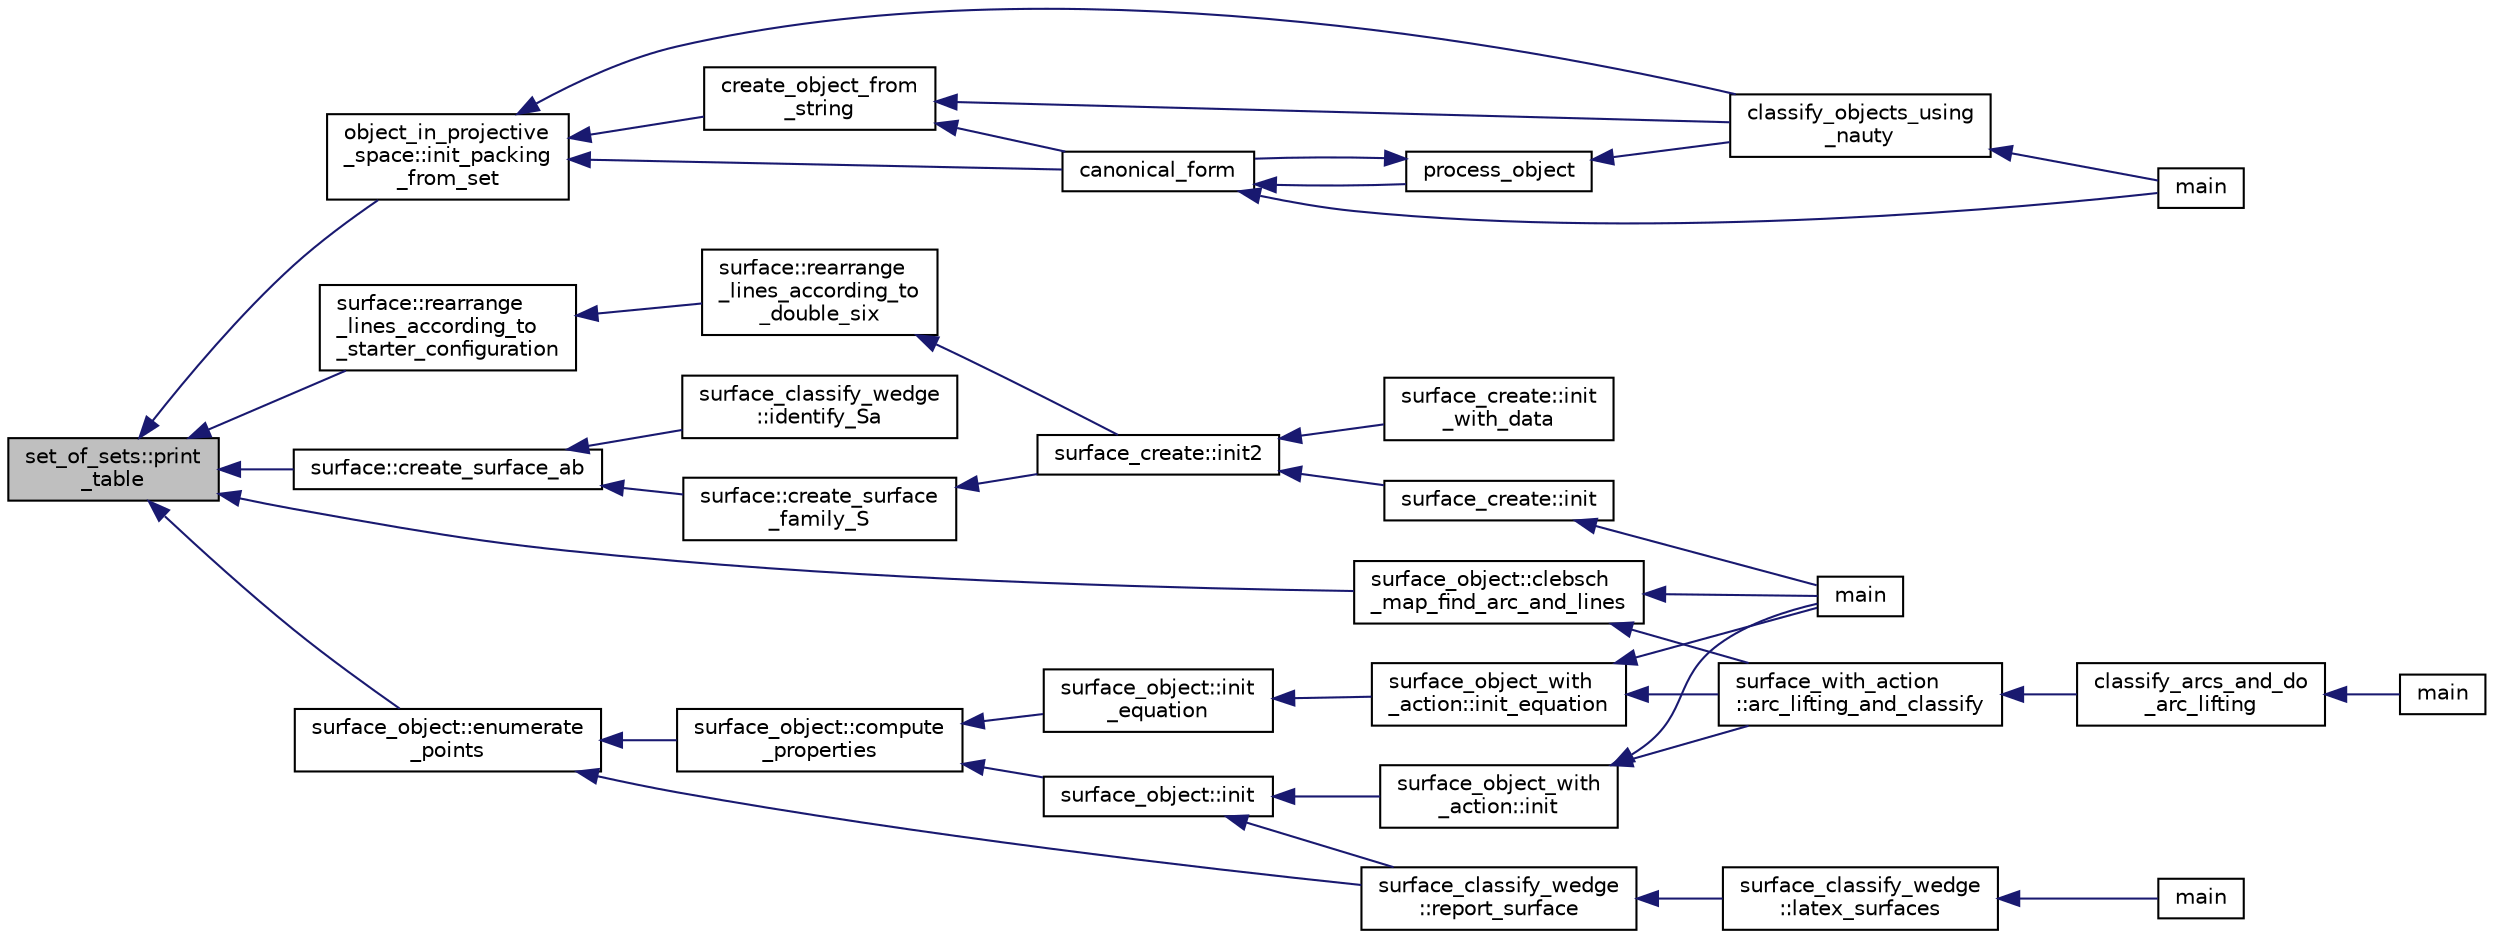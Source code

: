 digraph "set_of_sets::print_table"
{
  edge [fontname="Helvetica",fontsize="10",labelfontname="Helvetica",labelfontsize="10"];
  node [fontname="Helvetica",fontsize="10",shape=record];
  rankdir="LR";
  Node851 [label="set_of_sets::print\l_table",height=0.2,width=0.4,color="black", fillcolor="grey75", style="filled", fontcolor="black"];
  Node851 -> Node852 [dir="back",color="midnightblue",fontsize="10",style="solid",fontname="Helvetica"];
  Node852 [label="object_in_projective\l_space::init_packing\l_from_set",height=0.2,width=0.4,color="black", fillcolor="white", style="filled",URL="$d7/d08/classobject__in__projective__space.html#a085f606728855cecf404108ed051bec7"];
  Node852 -> Node853 [dir="back",color="midnightblue",fontsize="10",style="solid",fontname="Helvetica"];
  Node853 [label="canonical_form",height=0.2,width=0.4,color="black", fillcolor="white", style="filled",URL="$d0/de6/projective__space__main_8_c.html#a5f0f6b71cd402c5b41240c420e533e60"];
  Node853 -> Node854 [dir="back",color="midnightblue",fontsize="10",style="solid",fontname="Helvetica"];
  Node854 [label="main",height=0.2,width=0.4,color="black", fillcolor="white", style="filled",URL="$d0/de6/projective__space__main_8_c.html#a3c04138a5bfe5d72780bb7e82a18e627"];
  Node853 -> Node855 [dir="back",color="midnightblue",fontsize="10",style="solid",fontname="Helvetica"];
  Node855 [label="process_object",height=0.2,width=0.4,color="black", fillcolor="white", style="filled",URL="$d0/de6/projective__space__main_8_c.html#a63a6b06bd2a9a9c50ed710271f4d5530"];
  Node855 -> Node853 [dir="back",color="midnightblue",fontsize="10",style="solid",fontname="Helvetica"];
  Node855 -> Node856 [dir="back",color="midnightblue",fontsize="10",style="solid",fontname="Helvetica"];
  Node856 [label="classify_objects_using\l_nauty",height=0.2,width=0.4,color="black", fillcolor="white", style="filled",URL="$d0/de6/projective__space__main_8_c.html#a32275eacc4bdda93b2b34c2a9217a088"];
  Node856 -> Node854 [dir="back",color="midnightblue",fontsize="10",style="solid",fontname="Helvetica"];
  Node852 -> Node856 [dir="back",color="midnightblue",fontsize="10",style="solid",fontname="Helvetica"];
  Node852 -> Node857 [dir="back",color="midnightblue",fontsize="10",style="solid",fontname="Helvetica"];
  Node857 [label="create_object_from\l_string",height=0.2,width=0.4,color="black", fillcolor="white", style="filled",URL="$d0/de6/projective__space__main_8_c.html#a8f63b5bf071061de5cbb1e4d00d0518b"];
  Node857 -> Node853 [dir="back",color="midnightblue",fontsize="10",style="solid",fontname="Helvetica"];
  Node857 -> Node856 [dir="back",color="midnightblue",fontsize="10",style="solid",fontname="Helvetica"];
  Node851 -> Node858 [dir="back",color="midnightblue",fontsize="10",style="solid",fontname="Helvetica"];
  Node858 [label="surface::create_surface_ab",height=0.2,width=0.4,color="black", fillcolor="white", style="filled",URL="$d5/d88/classsurface.html#a9e0834d9fd3ea14957df1944ac40c847"];
  Node858 -> Node859 [dir="back",color="midnightblue",fontsize="10",style="solid",fontname="Helvetica"];
  Node859 [label="surface::create_surface\l_family_S",height=0.2,width=0.4,color="black", fillcolor="white", style="filled",URL="$d5/d88/classsurface.html#a820199c4eab279fad1085a308550fa8f"];
  Node859 -> Node860 [dir="back",color="midnightblue",fontsize="10",style="solid",fontname="Helvetica"];
  Node860 [label="surface_create::init2",height=0.2,width=0.4,color="black", fillcolor="white", style="filled",URL="$de/da4/classsurface__create.html#a0d600640f7dd62d5a6c36443effdab59"];
  Node860 -> Node861 [dir="back",color="midnightblue",fontsize="10",style="solid",fontname="Helvetica"];
  Node861 [label="surface_create::init\l_with_data",height=0.2,width=0.4,color="black", fillcolor="white", style="filled",URL="$de/da4/classsurface__create.html#a9226f687139676532adb1aa971fbade2"];
  Node860 -> Node862 [dir="back",color="midnightblue",fontsize="10",style="solid",fontname="Helvetica"];
  Node862 [label="surface_create::init",height=0.2,width=0.4,color="black", fillcolor="white", style="filled",URL="$de/da4/classsurface__create.html#ab0db5c12825f778e3caf8aa4da02eb06"];
  Node862 -> Node863 [dir="back",color="midnightblue",fontsize="10",style="solid",fontname="Helvetica"];
  Node863 [label="main",height=0.2,width=0.4,color="black", fillcolor="white", style="filled",URL="$d2/dfa/create__surface__main_8_c.html#a217dbf8b442f20279ea00b898af96f52"];
  Node858 -> Node864 [dir="back",color="midnightblue",fontsize="10",style="solid",fontname="Helvetica"];
  Node864 [label="surface_classify_wedge\l::identify_Sa",height=0.2,width=0.4,color="black", fillcolor="white", style="filled",URL="$d7/d5c/classsurface__classify__wedge.html#a8fdc22ea1850bd4da28ace84adb055a6"];
  Node851 -> Node865 [dir="back",color="midnightblue",fontsize="10",style="solid",fontname="Helvetica"];
  Node865 [label="surface::rearrange\l_lines_according_to\l_starter_configuration",height=0.2,width=0.4,color="black", fillcolor="white", style="filled",URL="$d5/d88/classsurface.html#a3525fa80708d41bb6cbd5d5c14639c53"];
  Node865 -> Node866 [dir="back",color="midnightblue",fontsize="10",style="solid",fontname="Helvetica"];
  Node866 [label="surface::rearrange\l_lines_according_to\l_double_six",height=0.2,width=0.4,color="black", fillcolor="white", style="filled",URL="$d5/d88/classsurface.html#a8deb9b16536ddcc8646ef71151c5319b"];
  Node866 -> Node860 [dir="back",color="midnightblue",fontsize="10",style="solid",fontname="Helvetica"];
  Node851 -> Node867 [dir="back",color="midnightblue",fontsize="10",style="solid",fontname="Helvetica"];
  Node867 [label="surface_object::enumerate\l_points",height=0.2,width=0.4,color="black", fillcolor="white", style="filled",URL="$df/df8/classsurface__object.html#a001a13b6ea34dbe559033af634203466"];
  Node867 -> Node868 [dir="back",color="midnightblue",fontsize="10",style="solid",fontname="Helvetica"];
  Node868 [label="surface_object::compute\l_properties",height=0.2,width=0.4,color="black", fillcolor="white", style="filled",URL="$df/df8/classsurface__object.html#ad6c02c3c1432f8adfe49932041ce1b20"];
  Node868 -> Node869 [dir="back",color="midnightblue",fontsize="10",style="solid",fontname="Helvetica"];
  Node869 [label="surface_object::init\l_equation",height=0.2,width=0.4,color="black", fillcolor="white", style="filled",URL="$df/df8/classsurface__object.html#afd4f4d1accbf361897374bd18d571913"];
  Node869 -> Node870 [dir="back",color="midnightblue",fontsize="10",style="solid",fontname="Helvetica"];
  Node870 [label="surface_object_with\l_action::init_equation",height=0.2,width=0.4,color="black", fillcolor="white", style="filled",URL="$db/d28/classsurface__object__with__action.html#a310ce4189e50545dd67fa3652b8fd160"];
  Node870 -> Node863 [dir="back",color="midnightblue",fontsize="10",style="solid",fontname="Helvetica"];
  Node870 -> Node871 [dir="back",color="midnightblue",fontsize="10",style="solid",fontname="Helvetica"];
  Node871 [label="surface_with_action\l::arc_lifting_and_classify",height=0.2,width=0.4,color="black", fillcolor="white", style="filled",URL="$d8/df9/classsurface__with__action.html#a62a3948f830c59e09ef94937650a07a4"];
  Node871 -> Node872 [dir="back",color="midnightblue",fontsize="10",style="solid",fontname="Helvetica"];
  Node872 [label="classify_arcs_and_do\l_arc_lifting",height=0.2,width=0.4,color="black", fillcolor="white", style="filled",URL="$d6/dc3/arc__lifting__main_8_c.html#afdd7be16f16b8c71e9a72fe5f6a0b59c"];
  Node872 -> Node873 [dir="back",color="midnightblue",fontsize="10",style="solid",fontname="Helvetica"];
  Node873 [label="main",height=0.2,width=0.4,color="black", fillcolor="white", style="filled",URL="$d6/dc3/arc__lifting__main_8_c.html#a217dbf8b442f20279ea00b898af96f52"];
  Node868 -> Node874 [dir="back",color="midnightblue",fontsize="10",style="solid",fontname="Helvetica"];
  Node874 [label="surface_object::init",height=0.2,width=0.4,color="black", fillcolor="white", style="filled",URL="$df/df8/classsurface__object.html#ae51d9ac0a3853bc07908ac48ffa6e0d2"];
  Node874 -> Node875 [dir="back",color="midnightblue",fontsize="10",style="solid",fontname="Helvetica"];
  Node875 [label="surface_classify_wedge\l::report_surface",height=0.2,width=0.4,color="black", fillcolor="white", style="filled",URL="$d7/d5c/classsurface__classify__wedge.html#ad577d435c4726d0a35c10b2f8d4ed00c"];
  Node875 -> Node876 [dir="back",color="midnightblue",fontsize="10",style="solid",fontname="Helvetica"];
  Node876 [label="surface_classify_wedge\l::latex_surfaces",height=0.2,width=0.4,color="black", fillcolor="white", style="filled",URL="$d7/d5c/classsurface__classify__wedge.html#a5698763ece48d6f0a605527ca62429c5"];
  Node876 -> Node877 [dir="back",color="midnightblue",fontsize="10",style="solid",fontname="Helvetica"];
  Node877 [label="main",height=0.2,width=0.4,color="black", fillcolor="white", style="filled",URL="$df/df8/surface__classify_8_c.html#a217dbf8b442f20279ea00b898af96f52"];
  Node874 -> Node878 [dir="back",color="midnightblue",fontsize="10",style="solid",fontname="Helvetica"];
  Node878 [label="surface_object_with\l_action::init",height=0.2,width=0.4,color="black", fillcolor="white", style="filled",URL="$db/d28/classsurface__object__with__action.html#a65085da19618def3909b0f4bc27cba8a"];
  Node878 -> Node863 [dir="back",color="midnightblue",fontsize="10",style="solid",fontname="Helvetica"];
  Node878 -> Node871 [dir="back",color="midnightblue",fontsize="10",style="solid",fontname="Helvetica"];
  Node867 -> Node875 [dir="back",color="midnightblue",fontsize="10",style="solid",fontname="Helvetica"];
  Node851 -> Node879 [dir="back",color="midnightblue",fontsize="10",style="solid",fontname="Helvetica"];
  Node879 [label="surface_object::clebsch\l_map_find_arc_and_lines",height=0.2,width=0.4,color="black", fillcolor="white", style="filled",URL="$df/df8/classsurface__object.html#ad69d8f44629ac7925c699c65e6214ec1"];
  Node879 -> Node863 [dir="back",color="midnightblue",fontsize="10",style="solid",fontname="Helvetica"];
  Node879 -> Node871 [dir="back",color="midnightblue",fontsize="10",style="solid",fontname="Helvetica"];
}
